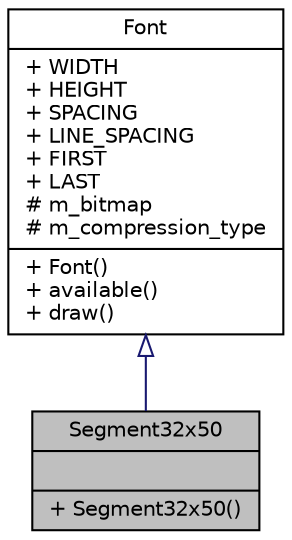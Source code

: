digraph "Segment32x50"
{
  edge [fontname="Helvetica",fontsize="10",labelfontname="Helvetica",labelfontsize="10"];
  node [fontname="Helvetica",fontsize="10",shape=record];
  Node1 [label="{Segment32x50\n||+ Segment32x50()\l}",height=0.2,width=0.4,color="black", fillcolor="grey75", style="filled", fontcolor="black"];
  Node2 -> Node1 [dir="back",color="midnightblue",fontsize="10",style="solid",arrowtail="onormal",fontname="Helvetica"];
  Node2 [label="{Font\n|+ WIDTH\l+ HEIGHT\l+ SPACING\l+ LINE_SPACING\l+ FIRST\l+ LAST\l# m_bitmap\l# m_compression_type\l|+ Font()\l+ available()\l+ draw()\l}",height=0.2,width=0.4,color="black", fillcolor="white", style="filled",URL="$d4/d42/classFont.html"];
}
